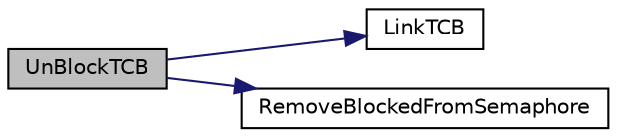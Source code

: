 digraph "UnBlockTCB"
{
 // LATEX_PDF_SIZE
  edge [fontname="Helvetica",fontsize="10",labelfontname="Helvetica",labelfontsize="10"];
  node [fontname="Helvetica",fontsize="10",shape=record];
  rankdir="LR";
  Node1 [label="UnBlockTCB",height=0.2,width=0.4,color="black", fillcolor="grey75", style="filled", fontcolor="black",tooltip="Remove TCB from blocked list."];
  Node1 -> Node2 [color="midnightblue",fontsize="10",style="solid",fontname="Helvetica"];
  Node2 [label="LinkTCB",height=0.2,width=0.4,color="black", fillcolor="white", style="filled",URL="$_o_s_8c.html#a73955a19ff51ef9c72cbdca13afbaf01",tooltip="LinkTCB Add TCB to doubly Linked List, copy pasta ee 312."];
  Node1 -> Node3 [color="midnightblue",fontsize="10",style="solid",fontname="Helvetica"];
  Node3 [label="RemoveBlockedFromSemaphore",height=0.2,width=0.4,color="black", fillcolor="white", style="filled",URL="$_o_s_8c.html#afc402897fb2fb0bf0cc3e51039fa0963",tooltip="Remove TCB from blocked list, assuiming thread already blocked, else rip program."];
}
